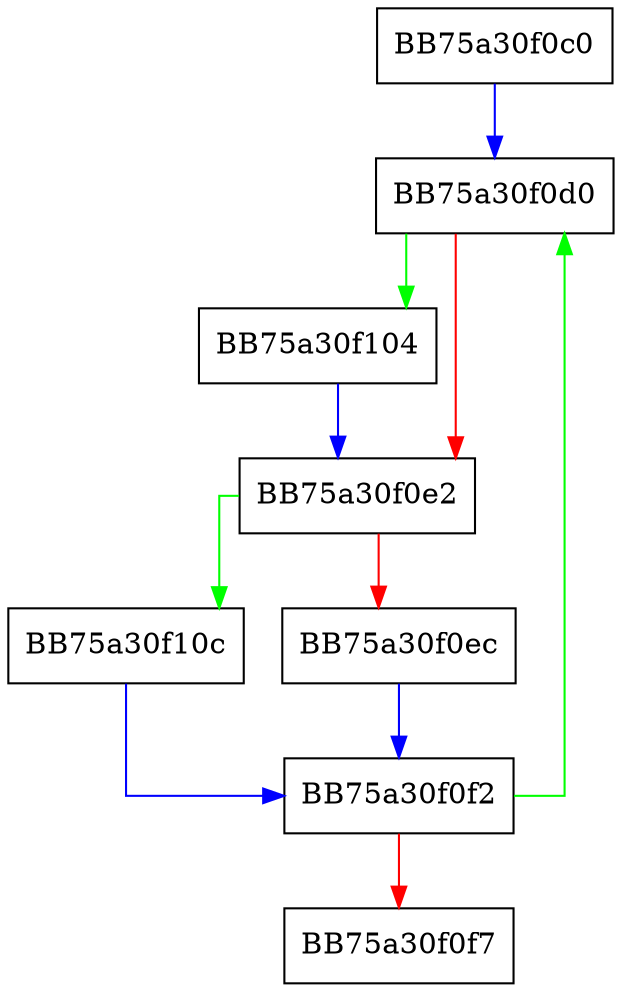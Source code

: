 digraph WriteRawVarint {
  node [shape="box"];
  graph [splines=ortho];
  BB75a30f0c0 -> BB75a30f0d0 [color="blue"];
  BB75a30f0d0 -> BB75a30f104 [color="green"];
  BB75a30f0d0 -> BB75a30f0e2 [color="red"];
  BB75a30f0e2 -> BB75a30f10c [color="green"];
  BB75a30f0e2 -> BB75a30f0ec [color="red"];
  BB75a30f0ec -> BB75a30f0f2 [color="blue"];
  BB75a30f0f2 -> BB75a30f0d0 [color="green"];
  BB75a30f0f2 -> BB75a30f0f7 [color="red"];
  BB75a30f104 -> BB75a30f0e2 [color="blue"];
  BB75a30f10c -> BB75a30f0f2 [color="blue"];
}